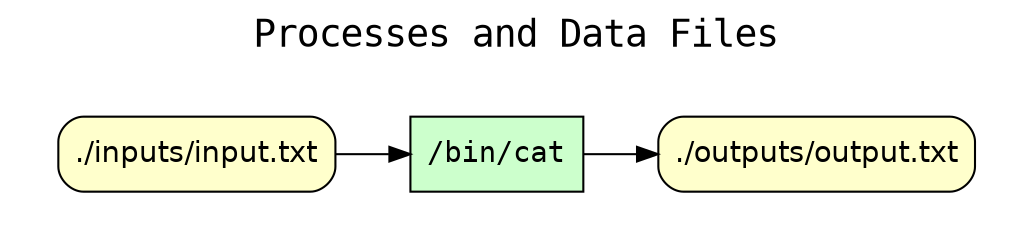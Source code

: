 
digraph wt_run {
rankdir=LR
fontname=Courier; fontsize=18; labelloc=t
label="Processes and Data Files"
subgraph cluster_inputs { label=""; color=white; penwidth=0
subgraph cluster_inputs_inner { label=""; color=white
node[shape=box style="filled" fillcolor="#CCFFCC" peripheries=1 fontname=Courier]
"exe:e2" [label="/bin/cat"]
node[shape=box style="rounded,filled" fillcolor="#FFFFCC" peripheries=1 fontname=Helvetica]
"access:i18" [label="./inputs/input.txt"]
"access:i10" [label="./outputs/output.txt"]
"exe:e2" -> "access:i10"
"access:i18" -> "exe:e2"
}}
}

